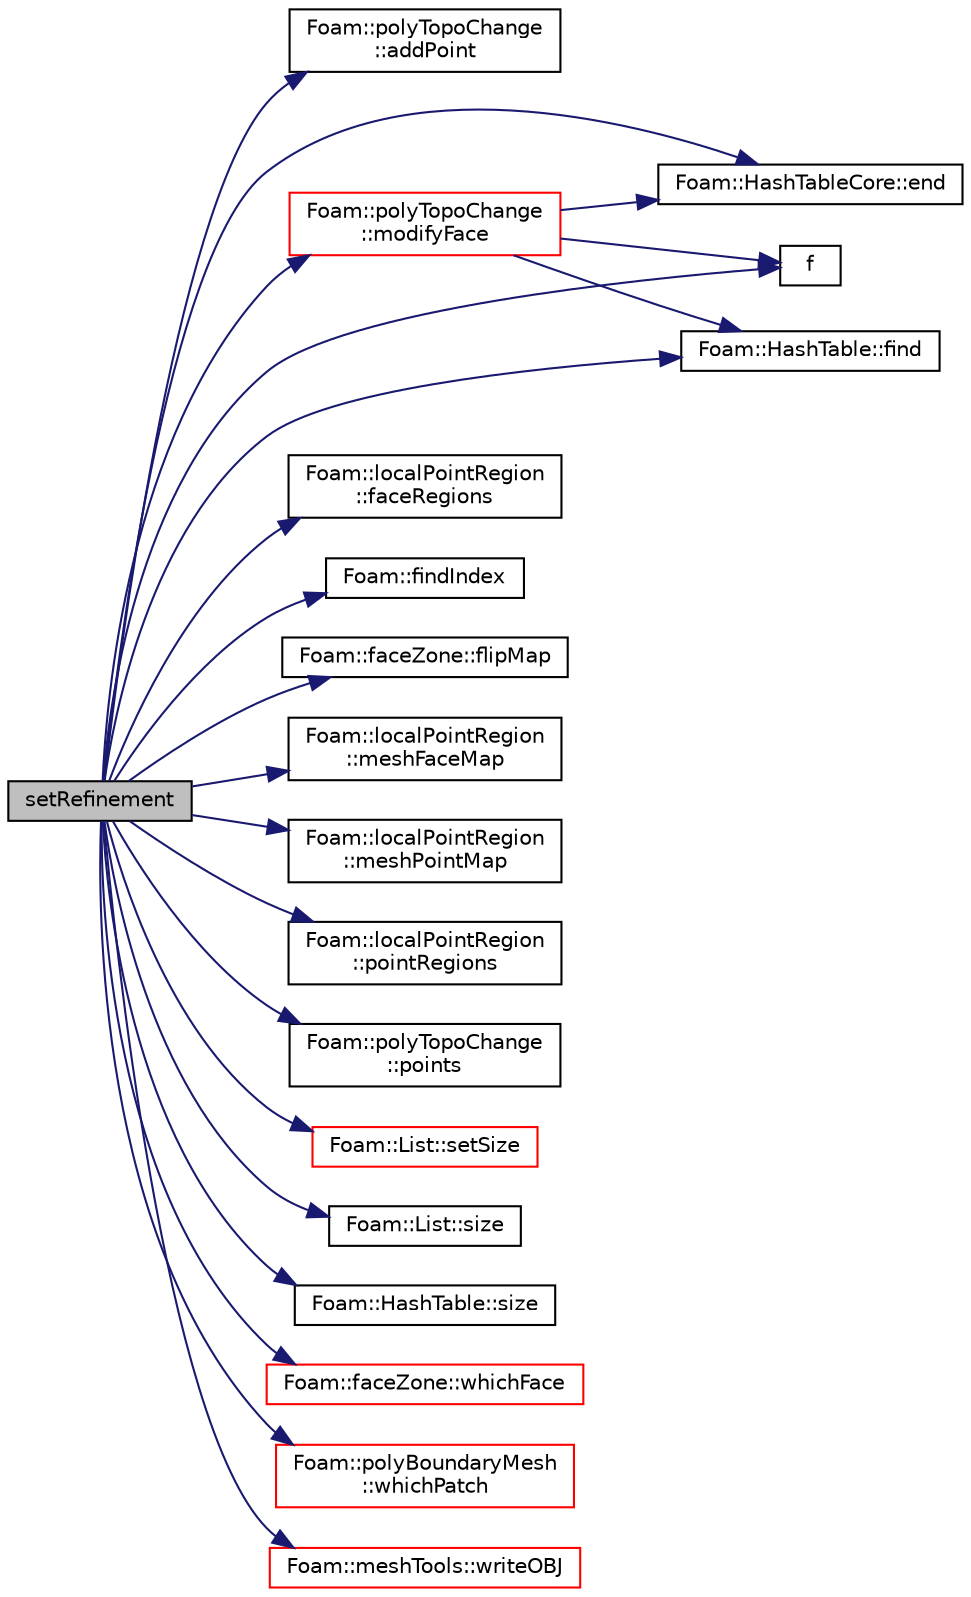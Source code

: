 digraph "setRefinement"
{
  bgcolor="transparent";
  edge [fontname="Helvetica",fontsize="10",labelfontname="Helvetica",labelfontsize="10"];
  node [fontname="Helvetica",fontsize="10",shape=record];
  rankdir="LR";
  Node1 [label="setRefinement",height=0.2,width=0.4,color="black", fillcolor="grey75", style="filled", fontcolor="black"];
  Node1 -> Node2 [color="midnightblue",fontsize="10",style="solid",fontname="Helvetica"];
  Node2 [label="Foam::polyTopoChange\l::addPoint",height=0.2,width=0.4,color="black",URL="$a01937.html#a8f193762de4dd6a4d0d5c7b6184fcf73",tooltip="Add point. Return new point label. "];
  Node1 -> Node3 [color="midnightblue",fontsize="10",style="solid",fontname="Helvetica"];
  Node3 [label="Foam::HashTableCore::end",height=0.2,width=0.4,color="black",URL="$a00985.html#a540580a296c0ff351686ceb4f27b6fe6",tooltip="iteratorEnd set to beyond the end of any HashTable "];
  Node1 -> Node4 [color="midnightblue",fontsize="10",style="solid",fontname="Helvetica"];
  Node4 [label="f",height=0.2,width=0.4,color="black",URL="$a03922.html#a888be93833ac7a23170555c69c690288"];
  Node1 -> Node5 [color="midnightblue",fontsize="10",style="solid",fontname="Helvetica"];
  Node5 [label="Foam::localPointRegion\l::faceRegions",height=0.2,width=0.4,color="black",URL="$a01378.html#aaabd18765efdc21bccc7890f9288ecc2",tooltip="Per face the region of its points. "];
  Node1 -> Node6 [color="midnightblue",fontsize="10",style="solid",fontname="Helvetica"];
  Node6 [label="Foam::HashTable::find",height=0.2,width=0.4,color="black",URL="$a00984.html#a76b2c74ebd9f33fa9f76261b027ffc11",tooltip="Find and return an iterator set at the hashedEntry. "];
  Node1 -> Node7 [color="midnightblue",fontsize="10",style="solid",fontname="Helvetica"];
  Node7 [label="Foam::findIndex",height=0.2,width=0.4,color="black",URL="$a10725.html#ac16695f83f370df159eed19f92d095fb",tooltip="Find first occurence of given element and return index,. "];
  Node1 -> Node8 [color="midnightblue",fontsize="10",style="solid",fontname="Helvetica"];
  Node8 [label="Foam::faceZone::flipMap",height=0.2,width=0.4,color="black",URL="$a00741.html#ae010e9aa1fb7b930973122f73b998498",tooltip="Return face flip map. "];
  Node1 -> Node9 [color="midnightblue",fontsize="10",style="solid",fontname="Helvetica"];
  Node9 [label="Foam::localPointRegion\l::meshFaceMap",height=0.2,width=0.4,color="black",URL="$a01378.html#a3d7f1aadf99c366e1f3fc02d591f8195",tooltip="Per face that uses a duplicated point the local index. "];
  Node1 -> Node10 [color="midnightblue",fontsize="10",style="solid",fontname="Helvetica"];
  Node10 [label="Foam::localPointRegion\l::meshPointMap",height=0.2,width=0.4,color="black",URL="$a01378.html#aec00d4f8652b7f35ffaab298d0b41f3a",tooltip="Per point that is to be duplicated the local index. "];
  Node1 -> Node11 [color="midnightblue",fontsize="10",style="solid",fontname="Helvetica"];
  Node11 [label="Foam::polyTopoChange\l::modifyFace",height=0.2,width=0.4,color="red",URL="$a01937.html#a2026e0f174dfcd6d26bfd69e577012a2",tooltip="Modify vertices or cell of face. "];
  Node11 -> Node4 [color="midnightblue",fontsize="10",style="solid",fontname="Helvetica"];
  Node11 -> Node6 [color="midnightblue",fontsize="10",style="solid",fontname="Helvetica"];
  Node11 -> Node3 [color="midnightblue",fontsize="10",style="solid",fontname="Helvetica"];
  Node1 -> Node12 [color="midnightblue",fontsize="10",style="solid",fontname="Helvetica"];
  Node12 [label="Foam::localPointRegion\l::pointRegions",height=0.2,width=0.4,color="black",URL="$a01378.html#a24a0b45c30ee419bf95c5c3c145ca9f9",tooltip="Per local point the regions it is in. "];
  Node1 -> Node13 [color="midnightblue",fontsize="10",style="solid",fontname="Helvetica"];
  Node13 [label="Foam::polyTopoChange\l::points",height=0.2,width=0.4,color="black",URL="$a01937.html#ad15c20392296e3b10011a2a22a7baacc",tooltip="Points. Shrunk after constructing mesh (or calling of compact()) "];
  Node1 -> Node14 [color="midnightblue",fontsize="10",style="solid",fontname="Helvetica"];
  Node14 [label="Foam::List::setSize",height=0.2,width=0.4,color="red",URL="$a01364.html#aedb985ffeaf1bdbfeccc2a8730405703",tooltip="Reset size of List. "];
  Node1 -> Node15 [color="midnightblue",fontsize="10",style="solid",fontname="Helvetica"];
  Node15 [label="Foam::List::size",height=0.2,width=0.4,color="black",URL="$a01364.html#a8a5f6fa29bd4b500caf186f60245b384",tooltip="Override size to be inconsistent with allocated storage. "];
  Node1 -> Node16 [color="midnightblue",fontsize="10",style="solid",fontname="Helvetica"];
  Node16 [label="Foam::HashTable::size",height=0.2,width=0.4,color="black",URL="$a00984.html#a723361dc2020160f5492e8fe2d09fa44",tooltip="Return number of elements in table. "];
  Node1 -> Node17 [color="midnightblue",fontsize="10",style="solid",fontname="Helvetica"];
  Node17 [label="Foam::faceZone::whichFace",height=0.2,width=0.4,color="red",URL="$a00741.html#a44dd2110316f20b114950fef748cb7c2",tooltip="Helper function to re-direct to zone::localID(...) "];
  Node1 -> Node18 [color="midnightblue",fontsize="10",style="solid",fontname="Helvetica"];
  Node18 [label="Foam::polyBoundaryMesh\l::whichPatch",height=0.2,width=0.4,color="red",URL="$a01910.html#a6d7e875689c6272231ad4b60139b7324",tooltip="Return patch index for a given face label. "];
  Node1 -> Node19 [color="midnightblue",fontsize="10",style="solid",fontname="Helvetica"];
  Node19 [label="Foam::meshTools::writeOBJ",height=0.2,width=0.4,color="red",URL="$a10780.html#afd76c6ccc8ee4a5957f0232218167c17",tooltip="Write obj representation of point. "];
}
